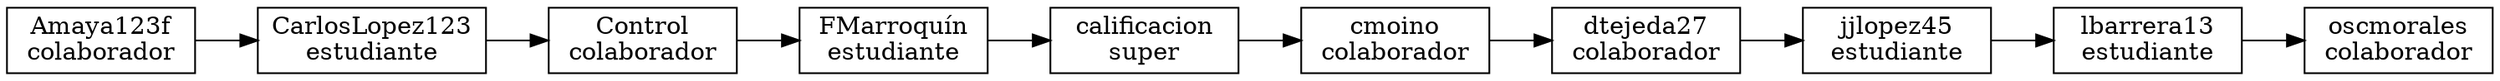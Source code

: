 digraph usuarios {
	nodesep=.05;
	rankdir=LR
	node [shape=record,width=1.5,height=.5];

USAmaya123f[label = "Amaya123f\ncolaborador"];
USAmaya123f -> USCarlosLopez123;

USCarlosLopez123[label = "CarlosLopez123\nestudiante"];
USCarlosLopez123 -> USControl;

USControl[label = "Control\ncolaborador"];
USControl -> USFMarroquín;

USFMarroquín[label = "FMarroquín\nestudiante"];
USFMarroquín -> UScalificacion;

UScalificacion[label = "calificacion\nsuper"];
UScalificacion -> UScmoino;

UScmoino[label = "cmoino\ncolaborador"];
UScmoino -> USdtejeda27;

USdtejeda27[label = "dtejeda27\ncolaborador"];
USdtejeda27 -> USjjlopez45;

USjjlopez45[label = "jjlopez45\nestudiante"];
USjjlopez45 -> USlbarrera13;

USlbarrera13[label = "lbarrera13\nestudiante"];
USlbarrera13 -> USoscmorales;

USoscmorales[label = "oscmorales\ncolaborador"];
}
